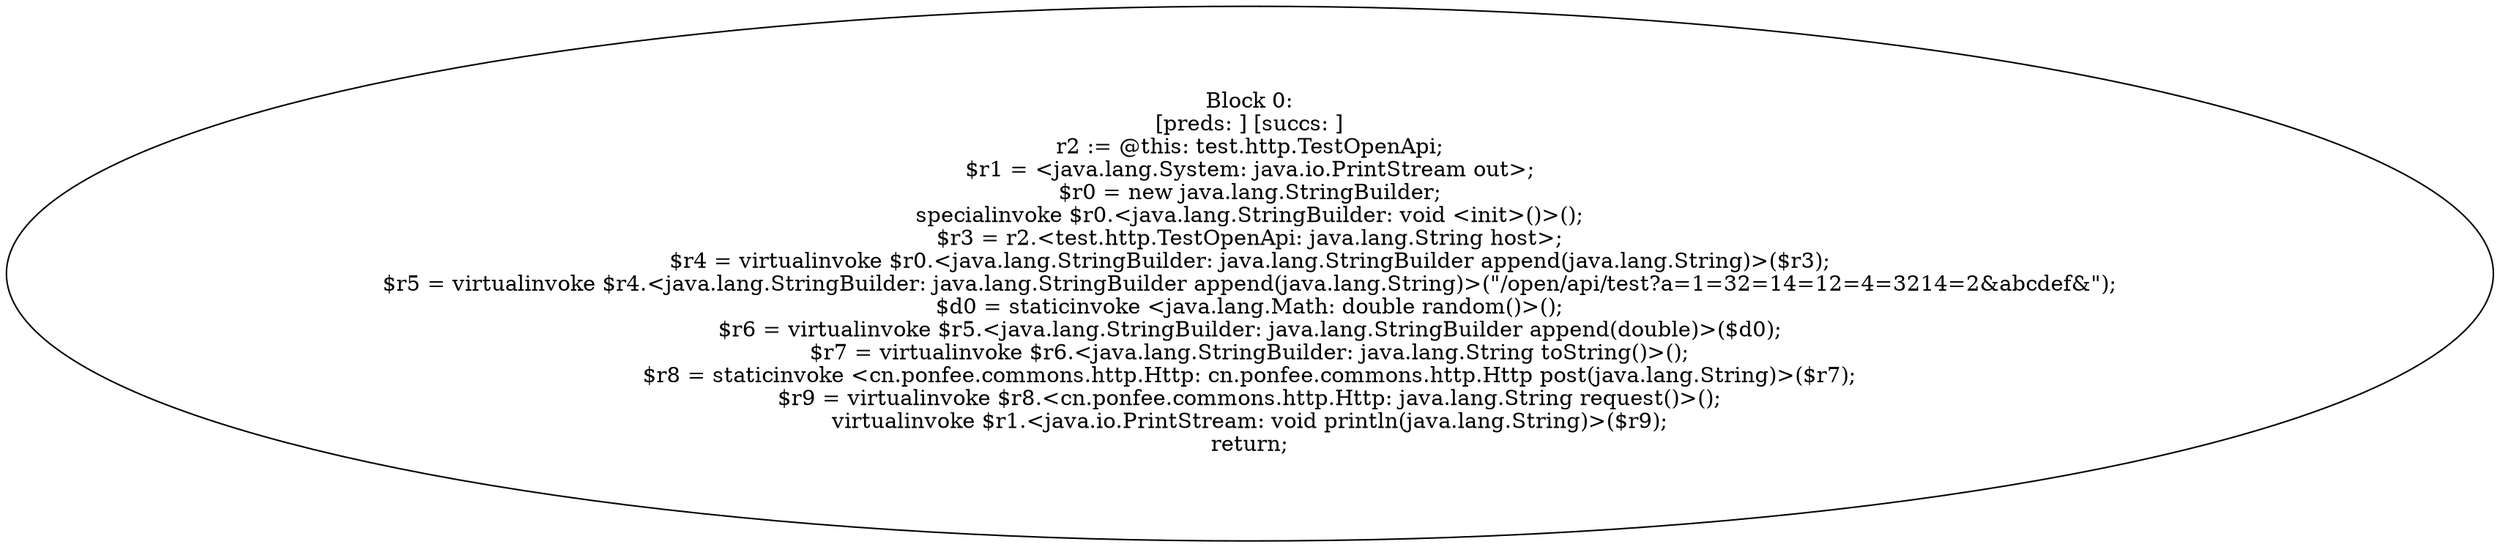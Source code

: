 digraph "unitGraph" {
    "Block 0:
[preds: ] [succs: ]
r2 := @this: test.http.TestOpenApi;
$r1 = <java.lang.System: java.io.PrintStream out>;
$r0 = new java.lang.StringBuilder;
specialinvoke $r0.<java.lang.StringBuilder: void <init>()>();
$r3 = r2.<test.http.TestOpenApi: java.lang.String host>;
$r4 = virtualinvoke $r0.<java.lang.StringBuilder: java.lang.StringBuilder append(java.lang.String)>($r3);
$r5 = virtualinvoke $r4.<java.lang.StringBuilder: java.lang.StringBuilder append(java.lang.String)>(\"/open/api/test?a=1=32=14=12=4=3214=2&abcdef&\");
$d0 = staticinvoke <java.lang.Math: double random()>();
$r6 = virtualinvoke $r5.<java.lang.StringBuilder: java.lang.StringBuilder append(double)>($d0);
$r7 = virtualinvoke $r6.<java.lang.StringBuilder: java.lang.String toString()>();
$r8 = staticinvoke <cn.ponfee.commons.http.Http: cn.ponfee.commons.http.Http post(java.lang.String)>($r7);
$r9 = virtualinvoke $r8.<cn.ponfee.commons.http.Http: java.lang.String request()>();
virtualinvoke $r1.<java.io.PrintStream: void println(java.lang.String)>($r9);
return;
"
}
